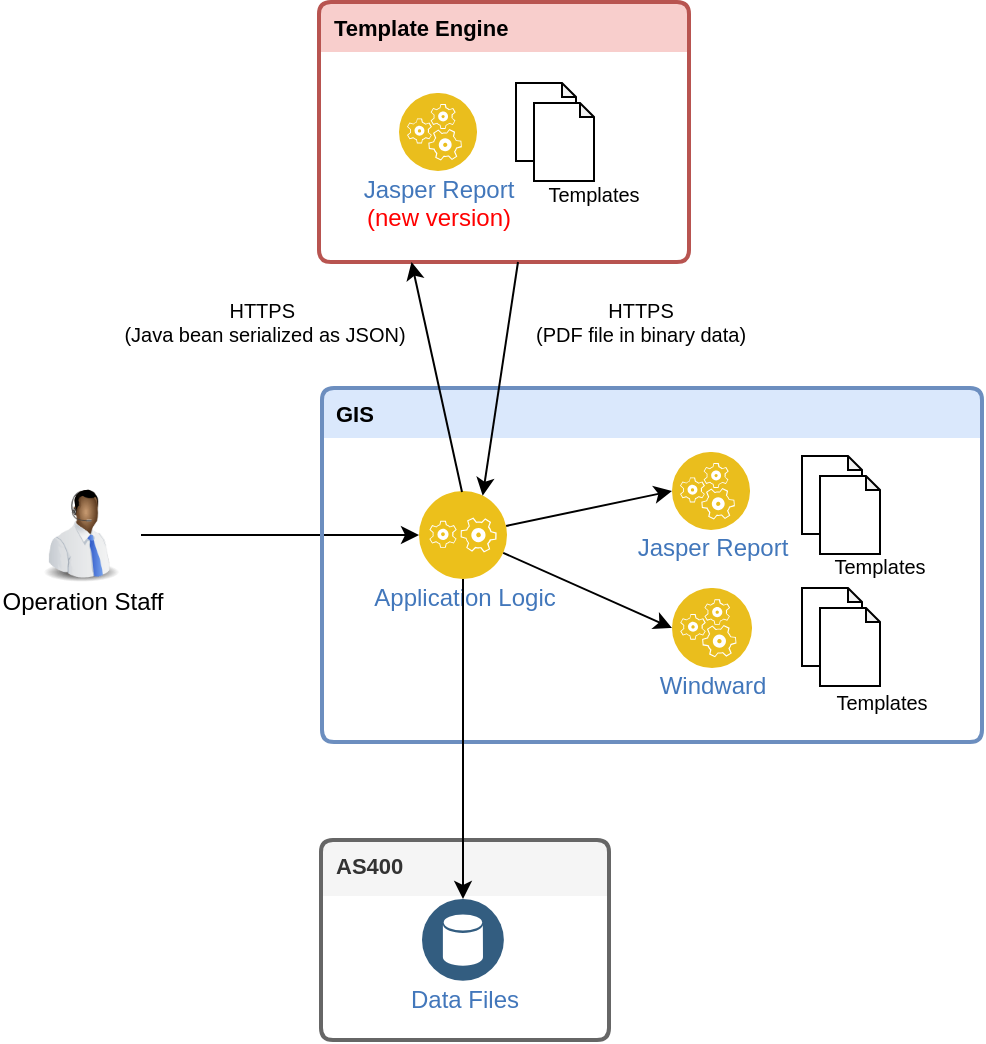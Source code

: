 <mxfile version="10.8.0" type="github"><diagram id="36_b9mWhC32pY6r_3r3T" name="Page-1"><mxGraphModel dx="1394" dy="796" grid="1" gridSize="10" guides="1" tooltips="1" connect="1" arrows="1" fold="1" page="1" pageScale="1" pageWidth="850" pageHeight="1100" math="0" shadow="0"><root><mxCell id="0"/><mxCell id="1" parent="0"/><mxCell id="Rmpk61K3BxjS84GOLgx6-4" value="&lt;b style=&quot;font-size: 11px&quot;&gt;&lt;font style=&quot;font-size: 11px&quot;&gt;AS400&amp;nbsp;&lt;/font&gt;&lt;/b&gt;" style="swimlane;fontStyle=0;horizontal=1;collapsible=0;startSize=28;swimlaneLine=0;swimlaneFillColor=none;fillColor=#f5f5f5;rounded=1;whiteSpace=wrap;html=1;absoluteArcSize=1;arcSize=12;strokeColor=#666666;fontColor=#333333;verticalAlign=top;align=left;spacingLeft=5;dashed=0;strokeWidth=2;shadow=0;fontSize=11;" vertex="1" parent="1"><mxGeometry x="291.5" y="459" width="144" height="100" as="geometry"/></mxCell><mxCell id="Rmpk61K3BxjS84GOLgx6-5" value="Data Files" style="aspect=fixed;perimeter=ellipsePerimeter;html=1;align=center;shadow=0;dashed=0;fontColor=#4277BB;labelBackgroundColor=#ffffff;fontSize=12;spacingTop=-5;image;image=img/lib/ibm/data/data_services.svg;strokeColor=#0000CC;strokeWidth=1;" vertex="1" parent="Rmpk61K3BxjS84GOLgx6-4"><mxGeometry x="50.5" y="29.5" width="41" height="41" as="geometry"/></mxCell><mxCell id="Rmpk61K3BxjS84GOLgx6-10" style="edgeStyle=orthogonalEdgeStyle;rounded=0;orthogonalLoop=1;jettySize=auto;html=1;entryX=0;entryY=0.5;entryDx=0;entryDy=0;" edge="1" parent="1" source="Rmpk61K3BxjS84GOLgx6-9" target="Rmpk61K3BxjS84GOLgx6-15"><mxGeometry relative="1" as="geometry"><mxPoint x="334.5" y="284" as="targetPoint"/></mxGeometry></mxCell><mxCell id="Rmpk61K3BxjS84GOLgx6-9" value="Operation Staff" style="image;html=1;labelBackgroundColor=#ffffff;image=img/lib/clip_art/people/Telesales_Man_Black_128x128.png;spacingTop=-5;" vertex="1" parent="1"><mxGeometry x="141.5" y="282.5" width="60" height="48" as="geometry"/></mxCell><mxCell id="Rmpk61K3BxjS84GOLgx6-11" value="&lt;b style=&quot;font-size: 11px&quot;&gt;&lt;font style=&quot;font-size: 11px&quot;&gt;GIS&lt;/font&gt;&lt;/b&gt;" style="swimlane;fontStyle=0;horizontal=1;collapsible=0;startSize=25;swimlaneLine=0;swimlaneFillColor=none;fillColor=#dae8fc;rounded=1;whiteSpace=wrap;html=1;absoluteArcSize=1;arcSize=12;strokeColor=#6c8ebf;verticalAlign=top;align=left;spacingLeft=5;dashed=0;strokeWidth=2;shadow=0;fontSize=11;" vertex="1" parent="1"><mxGeometry x="292" y="233" width="330" height="177" as="geometry"/></mxCell><mxCell id="Rmpk61K3BxjS84GOLgx6-25" style="rounded=0;orthogonalLoop=1;jettySize=auto;html=1;entryX=0;entryY=0.5;entryDx=0;entryDy=0;fontSize=10;" edge="1" parent="Rmpk61K3BxjS84GOLgx6-11" source="Rmpk61K3BxjS84GOLgx6-15" target="Rmpk61K3BxjS84GOLgx6-14"><mxGeometry relative="1" as="geometry"/></mxCell><mxCell id="Rmpk61K3BxjS84GOLgx6-15" value="Application Logic" style="aspect=fixed;perimeter=ellipsePerimeter;html=1;align=center;shadow=0;dashed=0;fontColor=#4277BB;labelBackgroundColor=#ffffff;fontSize=12;spacingTop=-5;image;image=img/lib/ibm/applications/application_logic.svg;" vertex="1" parent="Rmpk61K3BxjS84GOLgx6-11"><mxGeometry x="48.5" y="51.5" width="44" height="44" as="geometry"/></mxCell><mxCell id="Rmpk61K3BxjS84GOLgx6-13" value="Windward" style="aspect=fixed;perimeter=ellipsePerimeter;html=1;align=center;shadow=0;dashed=0;fontColor=#4277BB;labelBackgroundColor=#ffffff;fontSize=12;spacingTop=-5;image;image=img/lib/ibm/applications/runtime_services.svg;" vertex="1" parent="Rmpk61K3BxjS84GOLgx6-11"><mxGeometry x="175" y="100" width="40" height="40" as="geometry"/></mxCell><mxCell id="Rmpk61K3BxjS84GOLgx6-14" value="Jasper Report" style="aspect=fixed;perimeter=ellipsePerimeter;html=1;align=center;shadow=0;dashed=0;fontColor=#4277BB;labelBackgroundColor=#ffffff;fontSize=12;spacingTop=-5;image;image=img/lib/ibm/applications/runtime_services.svg;" vertex="1" parent="Rmpk61K3BxjS84GOLgx6-11"><mxGeometry x="175" y="32" width="39" height="39" as="geometry"/></mxCell><mxCell id="Rmpk61K3BxjS84GOLgx6-19" value="" style="group" vertex="1" connectable="0" parent="Rmpk61K3BxjS84GOLgx6-11"><mxGeometry x="240" y="34" width="39" height="49" as="geometry"/></mxCell><mxCell id="Rmpk61K3BxjS84GOLgx6-17" value="" style="shape=note;whiteSpace=wrap;html=1;backgroundOutline=1;darkOpacity=0.05;shadow=0;size=7;fontSize=10;" vertex="1" parent="Rmpk61K3BxjS84GOLgx6-19"><mxGeometry width="30" height="39" as="geometry"/></mxCell><mxCell id="Rmpk61K3BxjS84GOLgx6-18" value="" style="shape=note;whiteSpace=wrap;html=1;backgroundOutline=1;darkOpacity=0.05;shadow=0;size=7;fontSize=10;" vertex="1" parent="Rmpk61K3BxjS84GOLgx6-19"><mxGeometry x="9" y="10" width="30" height="39" as="geometry"/></mxCell><mxCell id="Rmpk61K3BxjS84GOLgx6-20" value="" style="group" vertex="1" connectable="0" parent="Rmpk61K3BxjS84GOLgx6-11"><mxGeometry x="240" y="100" width="39" height="49" as="geometry"/></mxCell><mxCell id="Rmpk61K3BxjS84GOLgx6-21" value="" style="shape=note;whiteSpace=wrap;html=1;backgroundOutline=1;darkOpacity=0.05;shadow=0;size=7;fontSize=10;" vertex="1" parent="Rmpk61K3BxjS84GOLgx6-20"><mxGeometry width="30" height="39" as="geometry"/></mxCell><mxCell id="Rmpk61K3BxjS84GOLgx6-22" value="" style="shape=note;whiteSpace=wrap;html=1;backgroundOutline=1;darkOpacity=0.05;shadow=0;size=7;fontSize=10;" vertex="1" parent="Rmpk61K3BxjS84GOLgx6-20"><mxGeometry x="9" y="10" width="30" height="39" as="geometry"/></mxCell><mxCell id="Rmpk61K3BxjS84GOLgx6-23" value="Templates" style="text;html=1;strokeColor=none;fillColor=none;align=center;verticalAlign=middle;whiteSpace=wrap;rounded=0;shadow=0;fontSize=10;" vertex="1" parent="Rmpk61K3BxjS84GOLgx6-11"><mxGeometry x="259" y="79" width="40" height="20" as="geometry"/></mxCell><mxCell id="Rmpk61K3BxjS84GOLgx6-24" value="Templates" style="text;html=1;strokeColor=none;fillColor=none;align=center;verticalAlign=middle;whiteSpace=wrap;rounded=0;shadow=0;fontSize=10;" vertex="1" parent="Rmpk61K3BxjS84GOLgx6-11"><mxGeometry x="260" y="147" width="40" height="20" as="geometry"/></mxCell><mxCell id="Rmpk61K3BxjS84GOLgx6-26" style="rounded=0;orthogonalLoop=1;jettySize=auto;html=1;entryX=0;entryY=0.5;entryDx=0;entryDy=0;fontSize=10;" edge="1" parent="Rmpk61K3BxjS84GOLgx6-11" source="Rmpk61K3BxjS84GOLgx6-15" target="Rmpk61K3BxjS84GOLgx6-13"><mxGeometry relative="1" as="geometry"><mxPoint x="102.065" y="79.146" as="sourcePoint"/><mxPoint x="185" y="62" as="targetPoint"/></mxGeometry></mxCell><mxCell id="Rmpk61K3BxjS84GOLgx6-8" style="edgeStyle=orthogonalEdgeStyle;rounded=0;orthogonalLoop=1;jettySize=auto;html=1;entryX=0.5;entryY=0;entryDx=0;entryDy=0;" edge="1" parent="1" source="Rmpk61K3BxjS84GOLgx6-15" target="Rmpk61K3BxjS84GOLgx6-5"><mxGeometry relative="1" as="geometry"><mxPoint x="360.5" y="329" as="sourcePoint"/></mxGeometry></mxCell><mxCell id="Rmpk61K3BxjS84GOLgx6-27" value="&lt;b&gt;Template Engine&lt;/b&gt;" style="swimlane;fontStyle=0;horizontal=1;collapsible=0;startSize=25;swimlaneLine=0;swimlaneFillColor=none;fillColor=#f8cecc;rounded=1;whiteSpace=wrap;html=1;absoluteArcSize=1;arcSize=12;strokeColor=#b85450;verticalAlign=top;align=left;spacingLeft=5;dashed=0;strokeWidth=2;shadow=0;fontSize=11;" vertex="1" parent="1"><mxGeometry x="290.5" y="40" width="185" height="130" as="geometry"/></mxCell><mxCell id="Rmpk61K3BxjS84GOLgx6-31" value="Jasper Report&lt;font color=&quot;#ff0000&quot;&gt;&lt;br&gt;(new version)&lt;/font&gt;&lt;br&gt;" style="aspect=fixed;perimeter=ellipsePerimeter;html=1;align=center;shadow=0;dashed=0;fontColor=#4277BB;labelBackgroundColor=#ffffff;fontSize=12;spacingTop=-5;image;image=img/lib/ibm/applications/runtime_services.svg;" vertex="1" parent="Rmpk61K3BxjS84GOLgx6-27"><mxGeometry x="40" y="45.5" width="39" height="39" as="geometry"/></mxCell><mxCell id="Rmpk61K3BxjS84GOLgx6-32" value="" style="group" vertex="1" connectable="0" parent="Rmpk61K3BxjS84GOLgx6-27"><mxGeometry x="98.5" y="40.5" width="39" height="49" as="geometry"/></mxCell><mxCell id="Rmpk61K3BxjS84GOLgx6-33" value="" style="shape=note;whiteSpace=wrap;html=1;backgroundOutline=1;darkOpacity=0.05;shadow=0;size=7;fontSize=10;" vertex="1" parent="Rmpk61K3BxjS84GOLgx6-32"><mxGeometry width="30" height="39" as="geometry"/></mxCell><mxCell id="Rmpk61K3BxjS84GOLgx6-34" value="" style="shape=note;whiteSpace=wrap;html=1;backgroundOutline=1;darkOpacity=0.05;shadow=0;size=7;fontSize=10;" vertex="1" parent="Rmpk61K3BxjS84GOLgx6-32"><mxGeometry x="9" y="10" width="30" height="39" as="geometry"/></mxCell><mxCell id="Rmpk61K3BxjS84GOLgx6-38" value="Templates" style="text;html=1;strokeColor=none;fillColor=none;align=center;verticalAlign=middle;whiteSpace=wrap;rounded=0;shadow=0;fontSize=10;" vertex="1" parent="Rmpk61K3BxjS84GOLgx6-27"><mxGeometry x="117.5" y="85.5" width="40" height="20" as="geometry"/></mxCell><mxCell id="Rmpk61K3BxjS84GOLgx6-41" style="edgeStyle=none;rounded=0;orthogonalLoop=1;jettySize=auto;html=1;fontSize=10;entryX=0.25;entryY=1;entryDx=0;entryDy=0;" edge="1" parent="1" target="Rmpk61K3BxjS84GOLgx6-27"><mxGeometry relative="1" as="geometry"><mxPoint x="362" y="170" as="targetPoint"/><mxPoint x="362" y="285" as="sourcePoint"/></mxGeometry></mxCell><mxCell id="Rmpk61K3BxjS84GOLgx6-44" value="HTTPS&amp;nbsp;&lt;br&gt;(Java bean serialized as JSON)" style="text;html=1;resizable=0;points=[];align=center;verticalAlign=middle;labelBackgroundColor=#ffffff;fontSize=10;" vertex="1" connectable="0" parent="Rmpk61K3BxjS84GOLgx6-41"><mxGeometry x="0.389" y="-1" relative="1" as="geometry"><mxPoint x="-83" y="-5" as="offset"/></mxGeometry></mxCell><mxCell id="Rmpk61K3BxjS84GOLgx6-45" style="edgeStyle=none;rounded=0;orthogonalLoop=1;jettySize=auto;html=1;fontSize=10;entryX=0.75;entryY=0;entryDx=0;entryDy=0;" edge="1" parent="1" target="Rmpk61K3BxjS84GOLgx6-15"><mxGeometry relative="1" as="geometry"><mxPoint x="450" y="190" as="targetPoint"/><mxPoint x="390" y="170" as="sourcePoint"/></mxGeometry></mxCell><mxCell id="Rmpk61K3BxjS84GOLgx6-46" value="HTTPS&lt;br&gt;(PDF file in binary data)&lt;br&gt;" style="text;html=1;resizable=0;points=[];align=center;verticalAlign=middle;labelBackgroundColor=#ffffff;fontSize=10;" vertex="1" connectable="0" parent="Rmpk61K3BxjS84GOLgx6-45"><mxGeometry x="0.389" y="-1" relative="1" as="geometry"><mxPoint x="73.5" y="-51" as="offset"/></mxGeometry></mxCell></root></mxGraphModel></diagram></mxfile>